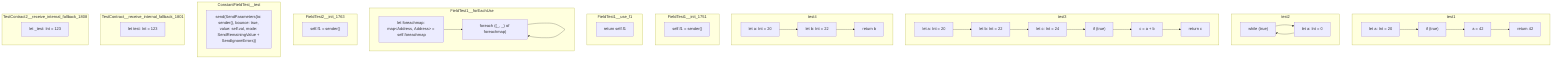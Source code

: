 graph TD
subgraph test1
    test1_68["let a: Int = 20"]
    test1_69["if (true)"]
    test1_70["a = 42"]
    test1_71["return 42"]:::exitNode
    test1_68 --> test1_69
    test1_69 --> test1_70
    test1_70 --> test1_71
end
subgraph test2
    test2_72["while (true)"]
    test2_73["let a: Int = 0"]
    test2_72 --> test2_73
    test2_73 --> test2_72
end
subgraph test3
    test3_74["let a: Int = 20"]
    test3_75["let b: Int = 22"]
    test3_76["let c: Int = 24"]
    test3_77["if (true)"]
    test3_78["c = a + b"]
    test3_79["return c"]:::exitNode
    test3_74 --> test3_75
    test3_75 --> test3_76
    test3_76 --> test3_77
    test3_77 --> test3_78
    test3_78 --> test3_79
end
subgraph test4
    test4_80["let a: Int = 20"]
    test4_81["let b: Int = 22"]
    test4_82["return b"]:::exitNode
    test4_80 --> test4_81
    test4_81 --> test4_82
end
subgraph FieldTest1__init_1751
    FieldTest1__init_1751_83["self.f1 = sender()"]:::exitNode
end
subgraph FieldTest1__use_f1
    FieldTest1__use_f1_84["return self.f1"]:::exitNode
end
subgraph FieldTest1__forEachUse
    FieldTest1__forEachUse_85["let foreachmap: map&lt;Address, Address&gt; = self.foreachmap"]
    FieldTest1__forEachUse_86["foreach ((_, _) of foreachmap)"]
    FieldTest1__forEachUse_85 --> FieldTest1__forEachUse_86
    FieldTest1__forEachUse_86 --> FieldTest1__forEachUse_86
end
subgraph FieldTest2__init_1763
    FieldTest2__init_1763_87["self.f1 = sender()"]:::exitNode
end
subgraph ConstantFieldTest__test
    ConstantFieldTest__test_88["send(SendParameters{to: sender(), bounce: true, value: self.val, mode: SendRemainingValue + SendIgnoreErrors})"]:::exitNode
end
subgraph TestContract__receive_internal_fallback_1801
    TestContract__receive_internal_fallback_1801_89["let test: Int = 123"]:::exitNode
end
subgraph TestContract2__receive_internal_fallback_1808
    TestContract2__receive_internal_fallback_1808_90["let _test: Int = 123"]:::exitNode
end